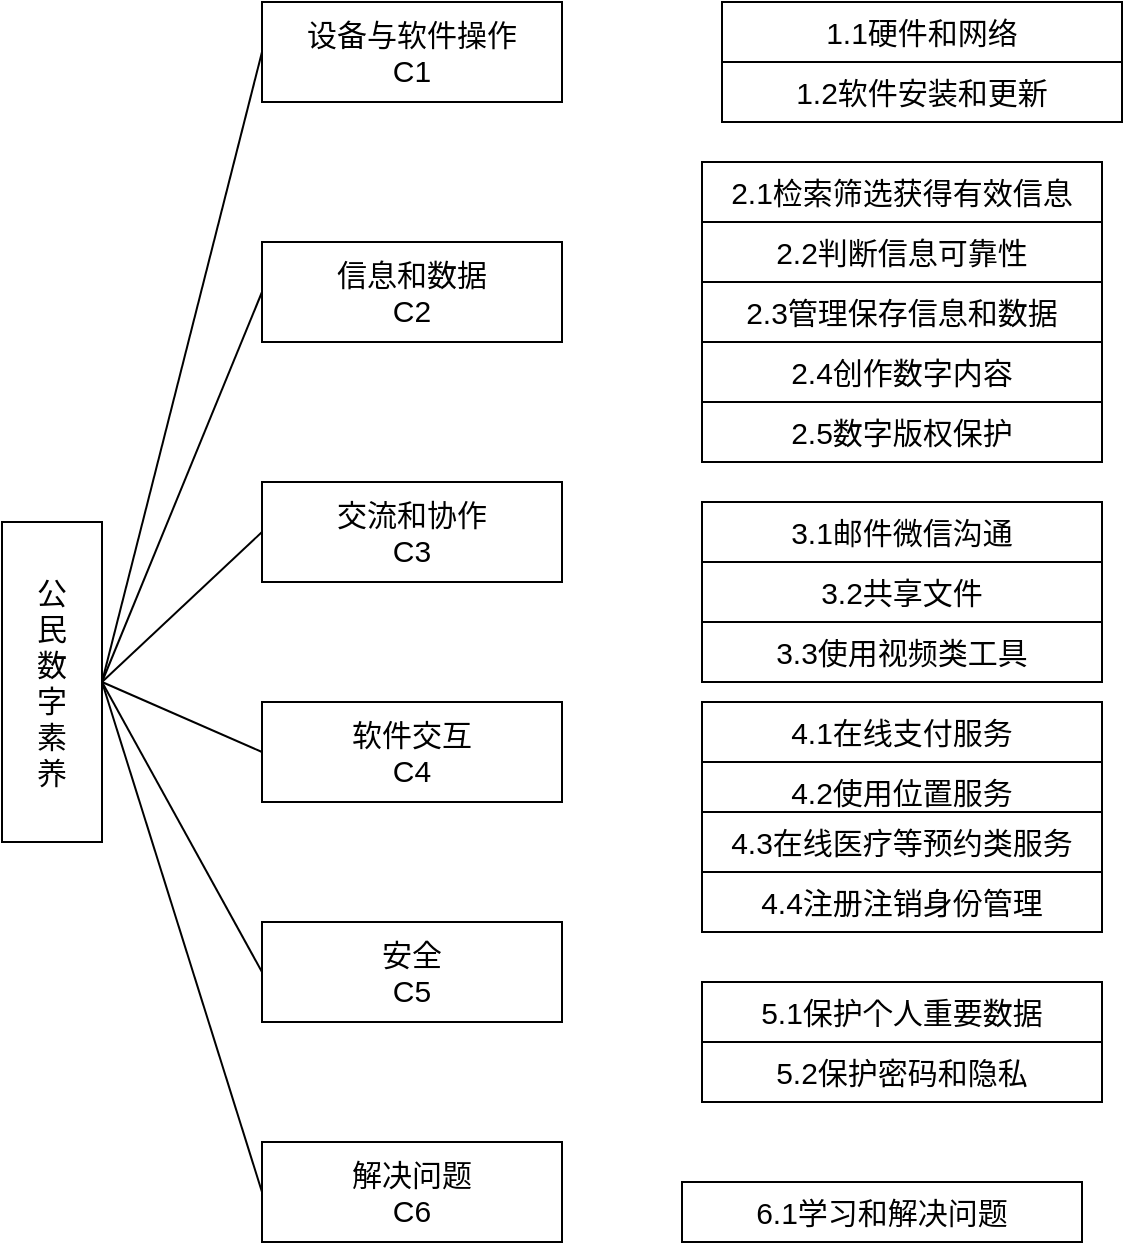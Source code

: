 <mxfile version="20.5.3" type="github">
  <diagram id="5LKdYcXooZ_MKQ2pVhFb" name="第 1 页">
    <mxGraphModel dx="1038" dy="567" grid="1" gridSize="10" guides="1" tooltips="1" connect="1" arrows="1" fold="1" page="1" pageScale="1" pageWidth="827" pageHeight="1169" math="0" shadow="0">
      <root>
        <mxCell id="0" />
        <mxCell id="1" parent="0" />
        <mxCell id="blstfJ-cSJwPg7N-J65b-1" value="公&lt;br style=&quot;font-size: 15px;&quot;&gt;民&lt;br style=&quot;font-size: 15px;&quot;&gt;数&lt;br style=&quot;font-size: 15px;&quot;&gt;字&lt;br style=&quot;font-size: 15px;&quot;&gt;素&lt;br style=&quot;font-size: 15px;&quot;&gt;养" style="rounded=0;whiteSpace=wrap;html=1;verticalAlign=middle;fontSize=15;" parent="1" vertex="1">
          <mxGeometry x="30" y="440" width="50" height="160" as="geometry" />
        </mxCell>
        <mxCell id="blstfJ-cSJwPg7N-J65b-2" value="设备与软件操作&lt;br&gt;C1" style="rounded=0;whiteSpace=wrap;html=1;fontSize=15;" parent="1" vertex="1">
          <mxGeometry x="160" y="180" width="150" height="50" as="geometry" />
        </mxCell>
        <mxCell id="blstfJ-cSJwPg7N-J65b-3" value="信息和数据&lt;br&gt;C2" style="rounded=0;whiteSpace=wrap;html=1;fontSize=15;" parent="1" vertex="1">
          <mxGeometry x="160" y="300" width="150" height="50" as="geometry" />
        </mxCell>
        <mxCell id="blstfJ-cSJwPg7N-J65b-4" value="交流和协作&lt;br&gt;C3" style="rounded=0;whiteSpace=wrap;html=1;fontSize=15;" parent="1" vertex="1">
          <mxGeometry x="160" y="420" width="150" height="50" as="geometry" />
        </mxCell>
        <mxCell id="blstfJ-cSJwPg7N-J65b-5" value="软件交互&lt;br&gt;C4" style="rounded=0;whiteSpace=wrap;html=1;fontSize=15;" parent="1" vertex="1">
          <mxGeometry x="160" y="530" width="150" height="50" as="geometry" />
        </mxCell>
        <mxCell id="blstfJ-cSJwPg7N-J65b-6" value="安全&lt;br&gt;C5" style="rounded=0;whiteSpace=wrap;html=1;fontSize=15;" parent="1" vertex="1">
          <mxGeometry x="160" y="640" width="150" height="50" as="geometry" />
        </mxCell>
        <mxCell id="blstfJ-cSJwPg7N-J65b-7" value="解决问题&lt;br&gt;C6" style="rounded=0;whiteSpace=wrap;html=1;fontSize=15;" parent="1" vertex="1">
          <mxGeometry x="160" y="750" width="150" height="50" as="geometry" />
        </mxCell>
        <mxCell id="blstfJ-cSJwPg7N-J65b-8" value="1.1硬件和网络" style="rounded=0;whiteSpace=wrap;html=1;fontSize=15;" parent="1" vertex="1">
          <mxGeometry x="390" y="180" width="200" height="30" as="geometry" />
        </mxCell>
        <mxCell id="blstfJ-cSJwPg7N-J65b-9" value="1.2软件安装和更新" style="rounded=0;whiteSpace=wrap;html=1;fontSize=15;" parent="1" vertex="1">
          <mxGeometry x="390" y="210" width="200" height="30" as="geometry" />
        </mxCell>
        <mxCell id="blstfJ-cSJwPg7N-J65b-10" value="2.1检索筛选获得有效信息" style="rounded=0;whiteSpace=wrap;html=1;fontSize=15;" parent="1" vertex="1">
          <mxGeometry x="380" y="260" width="200" height="30" as="geometry" />
        </mxCell>
        <mxCell id="blstfJ-cSJwPg7N-J65b-11" value="2.3管理保存信息和数据" style="rounded=0;whiteSpace=wrap;html=1;fontSize=15;" parent="1" vertex="1">
          <mxGeometry x="380" y="320" width="200" height="30" as="geometry" />
        </mxCell>
        <mxCell id="blstfJ-cSJwPg7N-J65b-12" value="2.2判断信息可靠性" style="rounded=0;whiteSpace=wrap;html=1;fontSize=15;" parent="1" vertex="1">
          <mxGeometry x="380" y="290" width="200" height="30" as="geometry" />
        </mxCell>
        <mxCell id="blstfJ-cSJwPg7N-J65b-13" value="3.1邮件微信沟通" style="rounded=0;whiteSpace=wrap;html=1;fontSize=15;" parent="1" vertex="1">
          <mxGeometry x="380" y="430" width="200" height="30" as="geometry" />
        </mxCell>
        <mxCell id="blstfJ-cSJwPg7N-J65b-15" value="2.4创作数字内容" style="rounded=0;whiteSpace=wrap;html=1;fontSize=15;" parent="1" vertex="1">
          <mxGeometry x="380" y="350" width="200" height="30" as="geometry" />
        </mxCell>
        <mxCell id="blstfJ-cSJwPg7N-J65b-16" value="2.5数字版权保护" style="rounded=0;whiteSpace=wrap;html=1;fontSize=15;" parent="1" vertex="1">
          <mxGeometry x="380" y="380" width="200" height="30" as="geometry" />
        </mxCell>
        <mxCell id="blstfJ-cSJwPg7N-J65b-17" value="5.1保护个人重要数据" style="rounded=0;whiteSpace=wrap;html=1;fontSize=15;" parent="1" vertex="1">
          <mxGeometry x="380" y="670" width="200" height="30" as="geometry" />
        </mxCell>
        <mxCell id="blstfJ-cSJwPg7N-J65b-18" value="5.2保护密码和隐私" style="rounded=0;whiteSpace=wrap;html=1;fontSize=15;" parent="1" vertex="1">
          <mxGeometry x="380" y="700" width="200" height="30" as="geometry" />
        </mxCell>
        <mxCell id="blstfJ-cSJwPg7N-J65b-19" value="6.1学习和解决问题" style="rounded=0;whiteSpace=wrap;html=1;fontSize=15;" parent="1" vertex="1">
          <mxGeometry x="370" y="770" width="200" height="30" as="geometry" />
        </mxCell>
        <mxCell id="blstfJ-cSJwPg7N-J65b-24" value="" style="endArrow=none;html=1;rounded=0;fontSize=15;entryX=0;entryY=0.5;entryDx=0;entryDy=0;exitX=1;exitY=0.5;exitDx=0;exitDy=0;" parent="1" target="blstfJ-cSJwPg7N-J65b-2" edge="1" source="blstfJ-cSJwPg7N-J65b-1">
          <mxGeometry width="50" height="50" relative="1" as="geometry">
            <mxPoint x="90" y="470" as="sourcePoint" />
            <mxPoint x="130" y="320" as="targetPoint" />
          </mxGeometry>
        </mxCell>
        <mxCell id="blstfJ-cSJwPg7N-J65b-25" value="" style="endArrow=none;html=1;rounded=0;fontSize=15;entryX=0;entryY=0.5;entryDx=0;entryDy=0;exitX=1;exitY=0.5;exitDx=0;exitDy=0;" parent="1" source="blstfJ-cSJwPg7N-J65b-1" target="blstfJ-cSJwPg7N-J65b-3" edge="1">
          <mxGeometry width="50" height="50" relative="1" as="geometry">
            <mxPoint x="100" y="400" as="sourcePoint" />
            <mxPoint x="170" y="255" as="targetPoint" />
          </mxGeometry>
        </mxCell>
        <mxCell id="blstfJ-cSJwPg7N-J65b-26" value="" style="endArrow=none;html=1;rounded=0;fontSize=15;entryX=0;entryY=0.5;entryDx=0;entryDy=0;exitX=1;exitY=0.5;exitDx=0;exitDy=0;" parent="1" source="blstfJ-cSJwPg7N-J65b-1" target="blstfJ-cSJwPg7N-J65b-4" edge="1">
          <mxGeometry width="50" height="50" relative="1" as="geometry">
            <mxPoint x="60" y="655" as="sourcePoint" />
            <mxPoint x="130" y="510" as="targetPoint" />
          </mxGeometry>
        </mxCell>
        <mxCell id="blstfJ-cSJwPg7N-J65b-27" value="" style="endArrow=none;html=1;rounded=0;fontSize=15;entryX=0;entryY=0.5;entryDx=0;entryDy=0;exitX=1;exitY=0.5;exitDx=0;exitDy=0;" parent="1" source="blstfJ-cSJwPg7N-J65b-1" target="blstfJ-cSJwPg7N-J65b-5" edge="1">
          <mxGeometry width="50" height="50" relative="1" as="geometry">
            <mxPoint x="100" y="480" as="sourcePoint" />
            <mxPoint x="170" y="435" as="targetPoint" />
          </mxGeometry>
        </mxCell>
        <mxCell id="blstfJ-cSJwPg7N-J65b-28" value="" style="endArrow=none;html=1;rounded=0;fontSize=15;entryX=0;entryY=0.5;entryDx=0;entryDy=0;exitX=1;exitY=0.5;exitDx=0;exitDy=0;" parent="1" target="blstfJ-cSJwPg7N-J65b-6" edge="1" source="blstfJ-cSJwPg7N-J65b-1">
          <mxGeometry width="50" height="50" relative="1" as="geometry">
            <mxPoint x="100" y="540" as="sourcePoint" />
            <mxPoint x="180" y="445" as="targetPoint" />
          </mxGeometry>
        </mxCell>
        <mxCell id="blstfJ-cSJwPg7N-J65b-29" value="" style="endArrow=none;html=1;rounded=0;fontSize=15;entryX=0;entryY=0.5;entryDx=0;entryDy=0;exitX=1;exitY=0.5;exitDx=0;exitDy=0;" parent="1" target="blstfJ-cSJwPg7N-J65b-7" edge="1" source="blstfJ-cSJwPg7N-J65b-1">
          <mxGeometry width="50" height="50" relative="1" as="geometry">
            <mxPoint x="100" y="540" as="sourcePoint" />
            <mxPoint x="190" y="455" as="targetPoint" />
          </mxGeometry>
        </mxCell>
        <mxCell id="Vd33GFX4kaNsnYk-T6Y4-1" value="3.2共享文件" style="rounded=0;whiteSpace=wrap;html=1;fontSize=15;" vertex="1" parent="1">
          <mxGeometry x="380" y="460" width="200" height="30" as="geometry" />
        </mxCell>
        <mxCell id="Vd33GFX4kaNsnYk-T6Y4-2" value="3.3使用视频类工具" style="rounded=0;whiteSpace=wrap;html=1;fontSize=15;" vertex="1" parent="1">
          <mxGeometry x="380" y="490" width="200" height="30" as="geometry" />
        </mxCell>
        <mxCell id="Vd33GFX4kaNsnYk-T6Y4-3" value="4.1在线支付服务" style="rounded=0;whiteSpace=wrap;html=1;fontSize=15;" vertex="1" parent="1">
          <mxGeometry x="380" y="530" width="200" height="30" as="geometry" />
        </mxCell>
        <mxCell id="Vd33GFX4kaNsnYk-T6Y4-4" value="4.4注册注销身份管理" style="rounded=0;whiteSpace=wrap;html=1;fontSize=15;" vertex="1" parent="1">
          <mxGeometry x="380" y="615" width="200" height="30" as="geometry" />
        </mxCell>
        <mxCell id="Vd33GFX4kaNsnYk-T6Y4-6" value="4.2使用位置服务" style="rounded=0;whiteSpace=wrap;html=1;fontSize=15;" vertex="1" parent="1">
          <mxGeometry x="380" y="560" width="200" height="30" as="geometry" />
        </mxCell>
        <mxCell id="Vd33GFX4kaNsnYk-T6Y4-7" value="4.3在线医疗等预约类服务" style="rounded=0;whiteSpace=wrap;html=1;fontSize=15;" vertex="1" parent="1">
          <mxGeometry x="380" y="585" width="200" height="30" as="geometry" />
        </mxCell>
      </root>
    </mxGraphModel>
  </diagram>
</mxfile>
